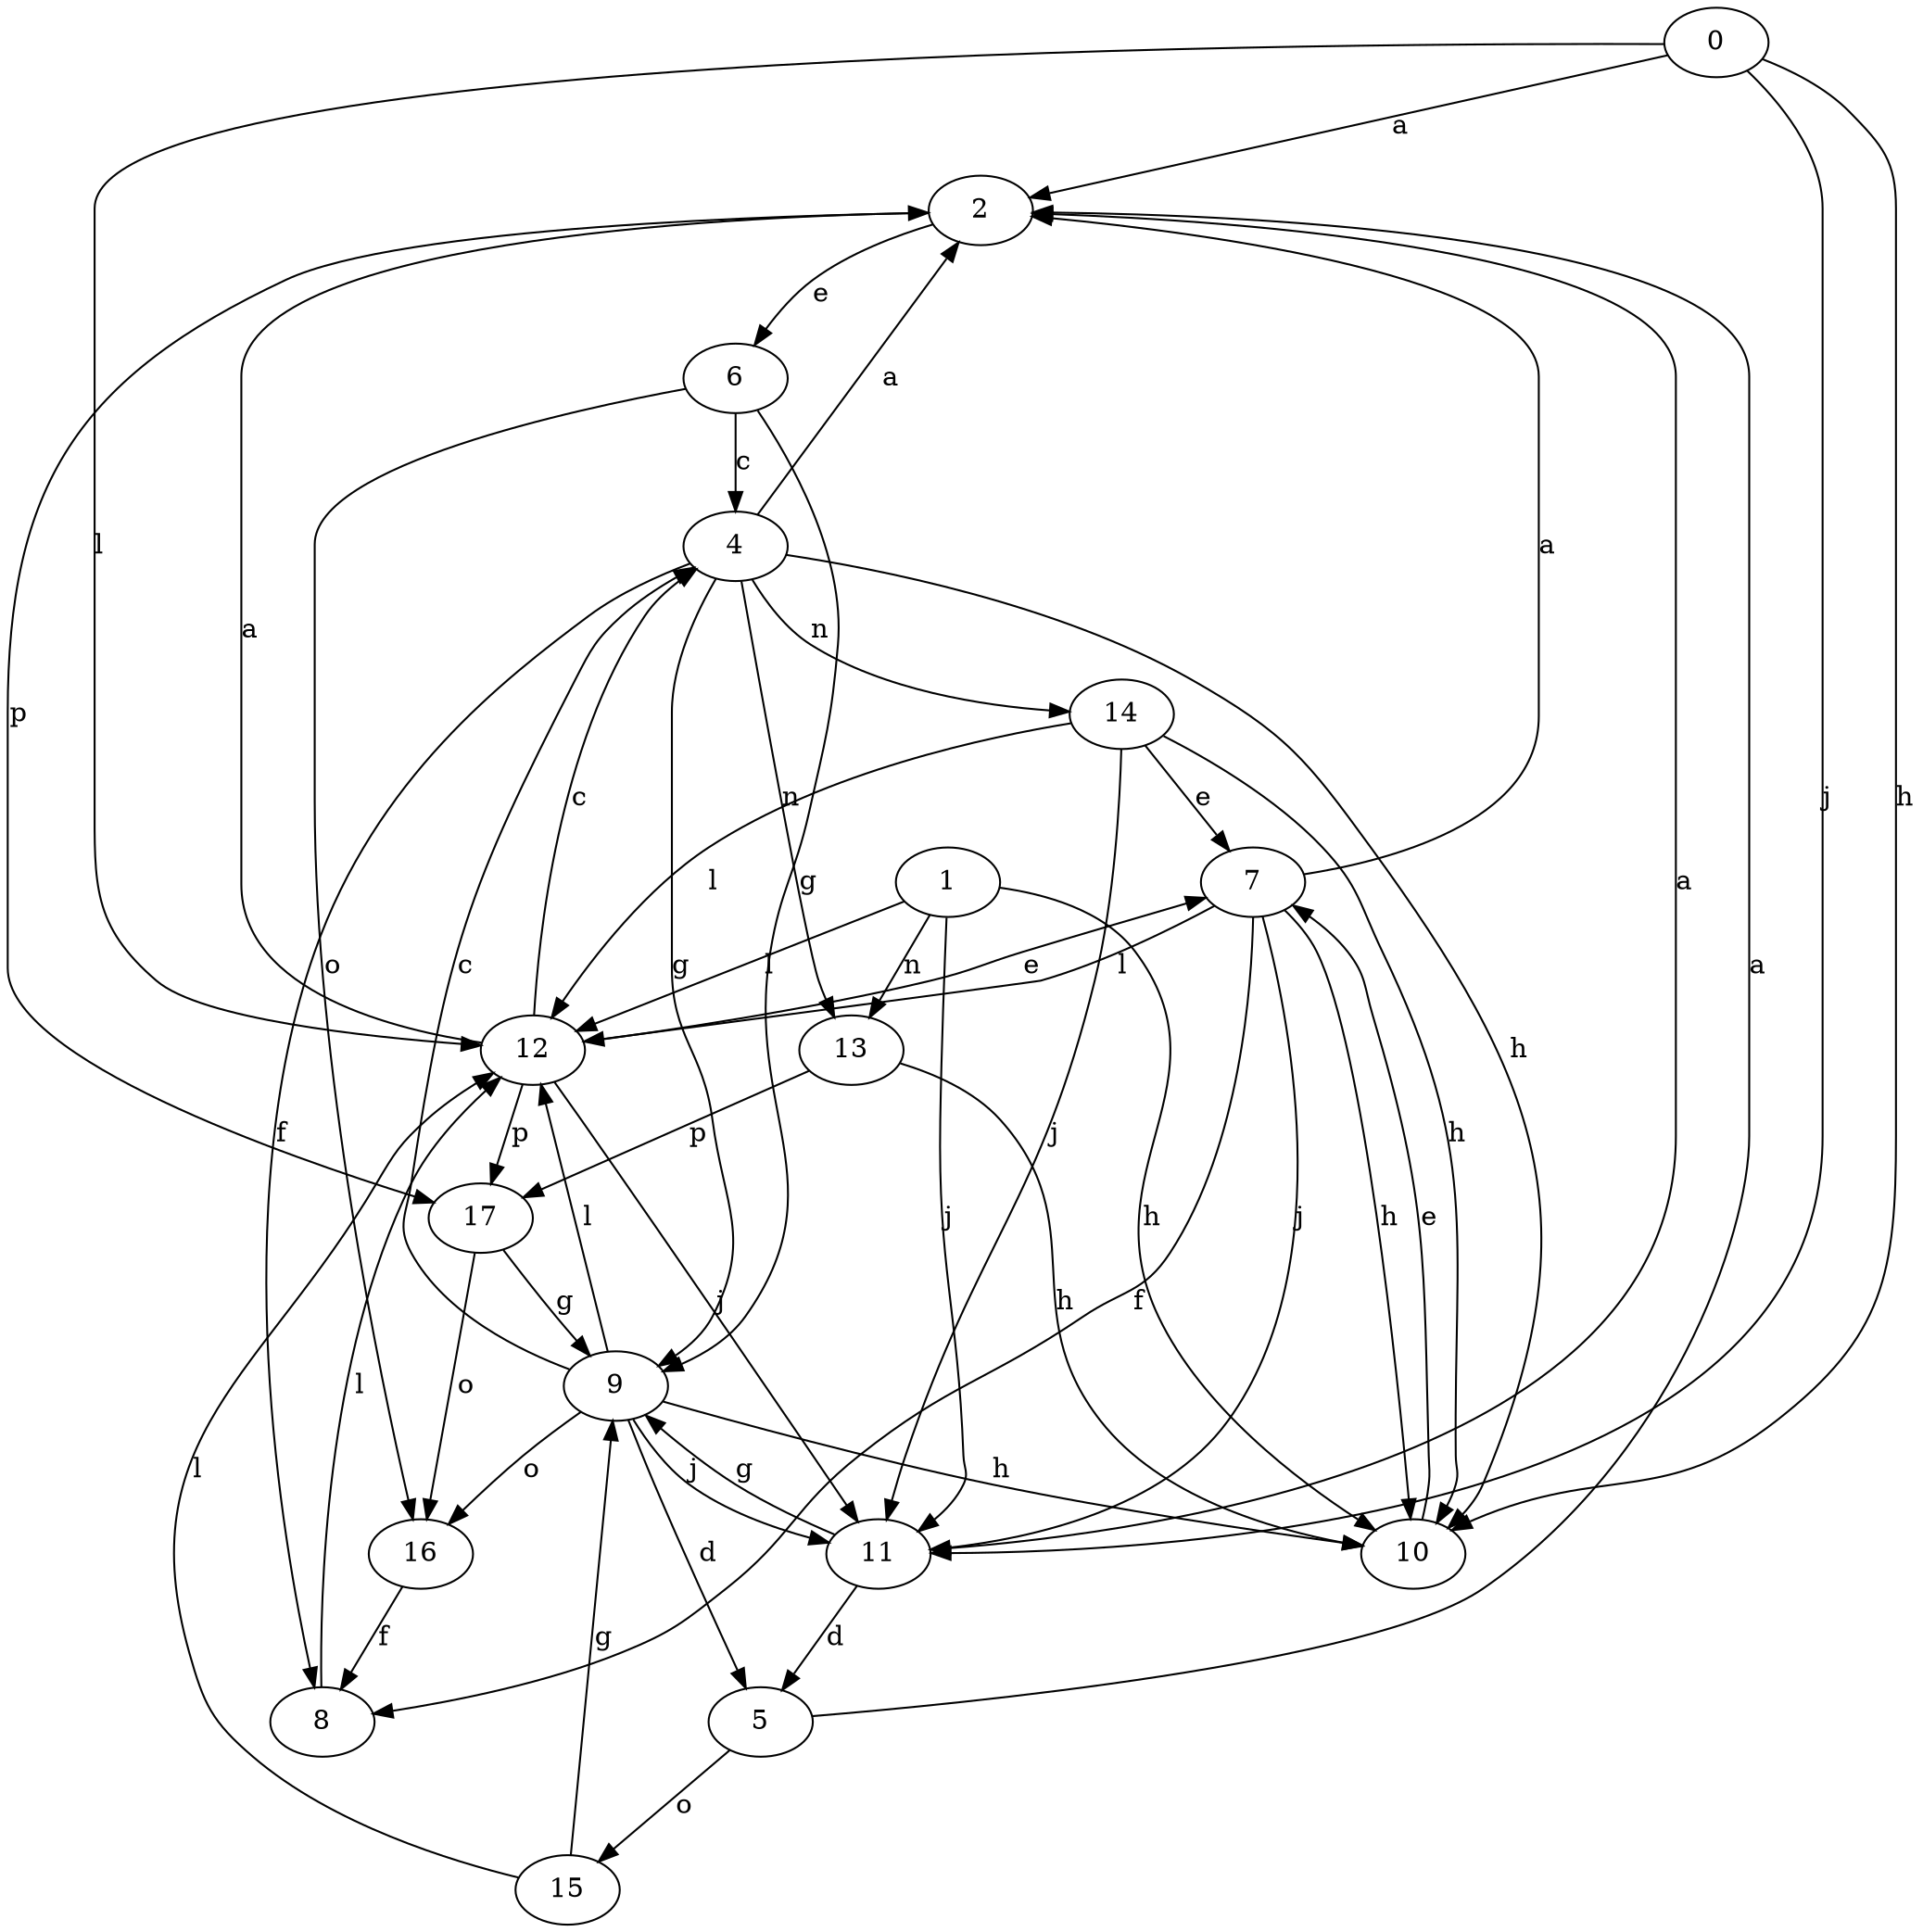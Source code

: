strict digraph  {
0;
1;
2;
4;
5;
6;
7;
8;
9;
10;
11;
12;
13;
14;
15;
16;
17;
0 -> 2  [label=a];
0 -> 10  [label=h];
0 -> 11  [label=j];
0 -> 12  [label=l];
1 -> 10  [label=h];
1 -> 11  [label=j];
1 -> 12  [label=l];
1 -> 13  [label=n];
2 -> 6  [label=e];
2 -> 17  [label=p];
4 -> 2  [label=a];
4 -> 8  [label=f];
4 -> 9  [label=g];
4 -> 10  [label=h];
4 -> 13  [label=n];
4 -> 14  [label=n];
5 -> 2  [label=a];
5 -> 15  [label=o];
6 -> 4  [label=c];
6 -> 9  [label=g];
6 -> 16  [label=o];
7 -> 2  [label=a];
7 -> 8  [label=f];
7 -> 10  [label=h];
7 -> 11  [label=j];
7 -> 12  [label=l];
8 -> 12  [label=l];
9 -> 4  [label=c];
9 -> 5  [label=d];
9 -> 10  [label=h];
9 -> 11  [label=j];
9 -> 12  [label=l];
9 -> 16  [label=o];
10 -> 7  [label=e];
11 -> 2  [label=a];
11 -> 5  [label=d];
11 -> 9  [label=g];
12 -> 2  [label=a];
12 -> 4  [label=c];
12 -> 7  [label=e];
12 -> 11  [label=j];
12 -> 17  [label=p];
13 -> 10  [label=h];
13 -> 17  [label=p];
14 -> 7  [label=e];
14 -> 10  [label=h];
14 -> 11  [label=j];
14 -> 12  [label=l];
15 -> 9  [label=g];
15 -> 12  [label=l];
16 -> 8  [label=f];
17 -> 9  [label=g];
17 -> 16  [label=o];
}
